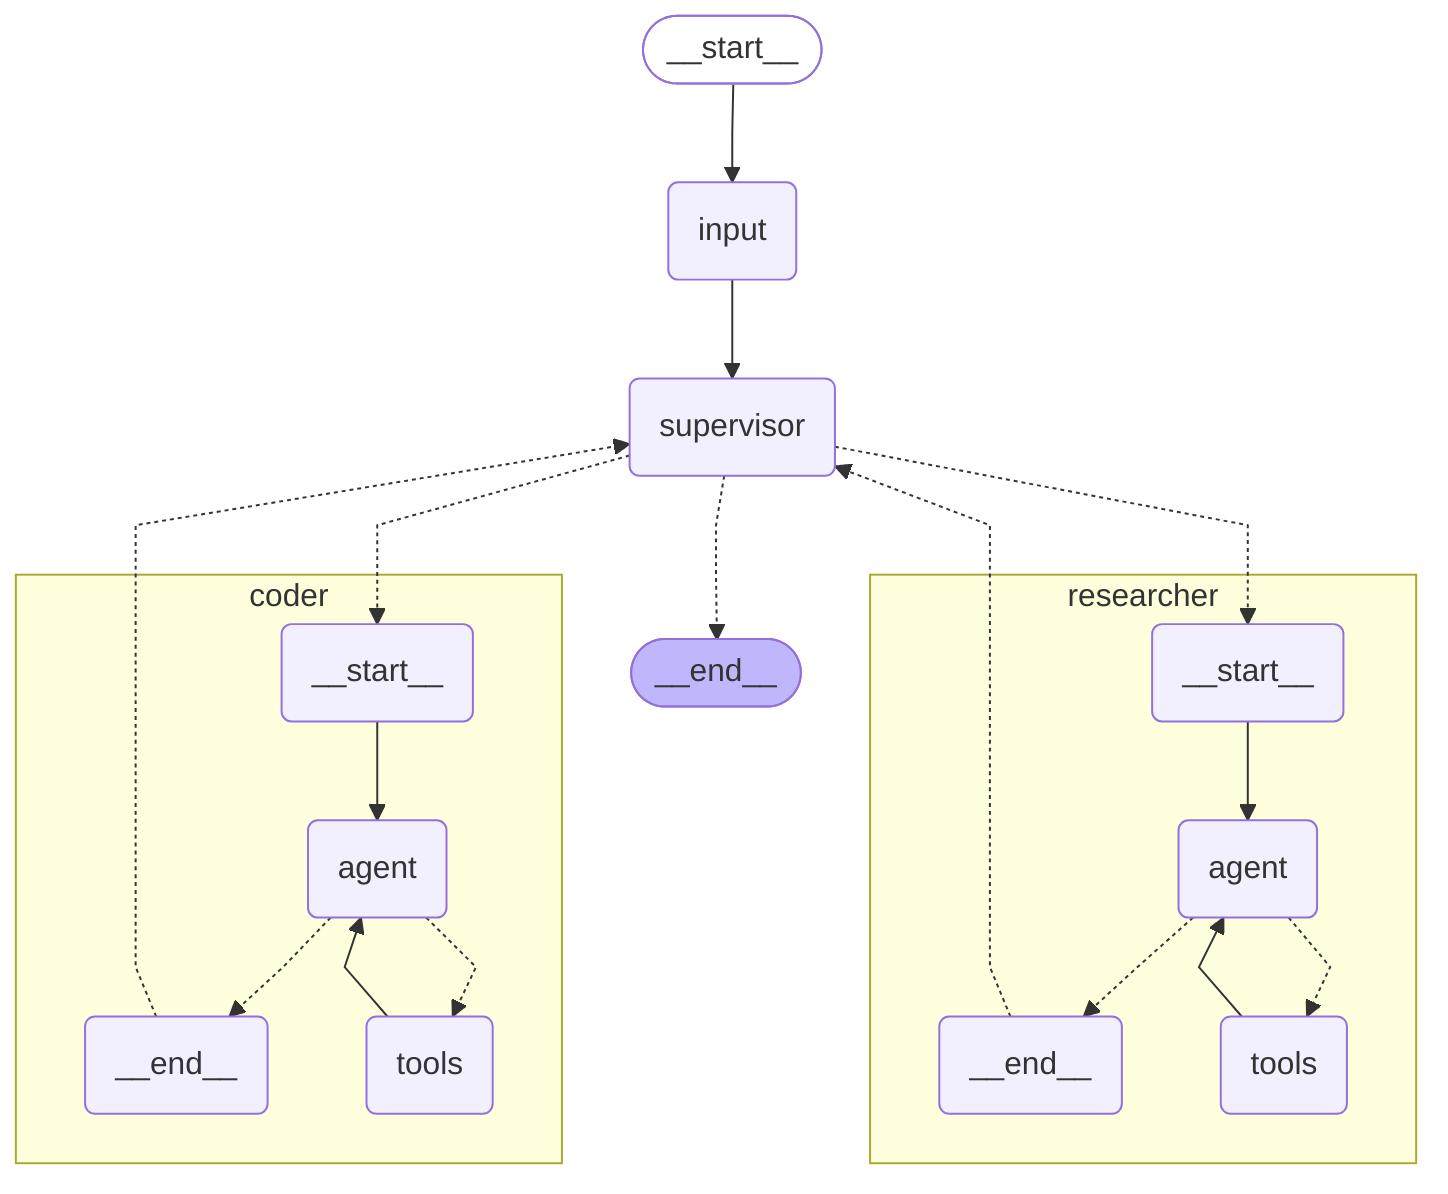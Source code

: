 ---
config:
  flowchart:
    curve: linear
---
graph TD;
	__start__([<p>__start__</p>]):::first
	input(input)
	supervisor(supervisor)
	__end__([<p>__end__</p>]):::last
	__start__ --> input;
	coder\3a__end__ -.-> supervisor;
	input --> supervisor;
	researcher\3a__end__ -.-> supervisor;
	supervisor -.-> coder\3a__start__;
	supervisor -.-> researcher\3a__start__;
	supervisor -.-> __end__;
	subgraph researcher
	researcher\3a__start__(<p>__start__</p>)
	researcher\3aagent(agent)
	researcher\3atools(tools)
	researcher\3a__end__(<p>__end__</p>)
	researcher\3a__start__ --> researcher\3aagent;
	researcher\3aagent -.-> researcher\3a__end__;
	researcher\3aagent -.-> researcher\3atools;
	researcher\3atools --> researcher\3aagent;
	end
	subgraph coder
	coder\3a__start__(<p>__start__</p>)
	coder\3aagent(agent)
	coder\3atools(tools)
	coder\3a__end__(<p>__end__</p>)
	coder\3a__start__ --> coder\3aagent;
	coder\3aagent -.-> coder\3a__end__;
	coder\3aagent -.-> coder\3atools;
	coder\3atools --> coder\3aagent;
	end
	classDef default fill:#f2f0ff,line-height:1.2
	classDef first fill-opacity:0
	classDef last fill:#bfb6fc